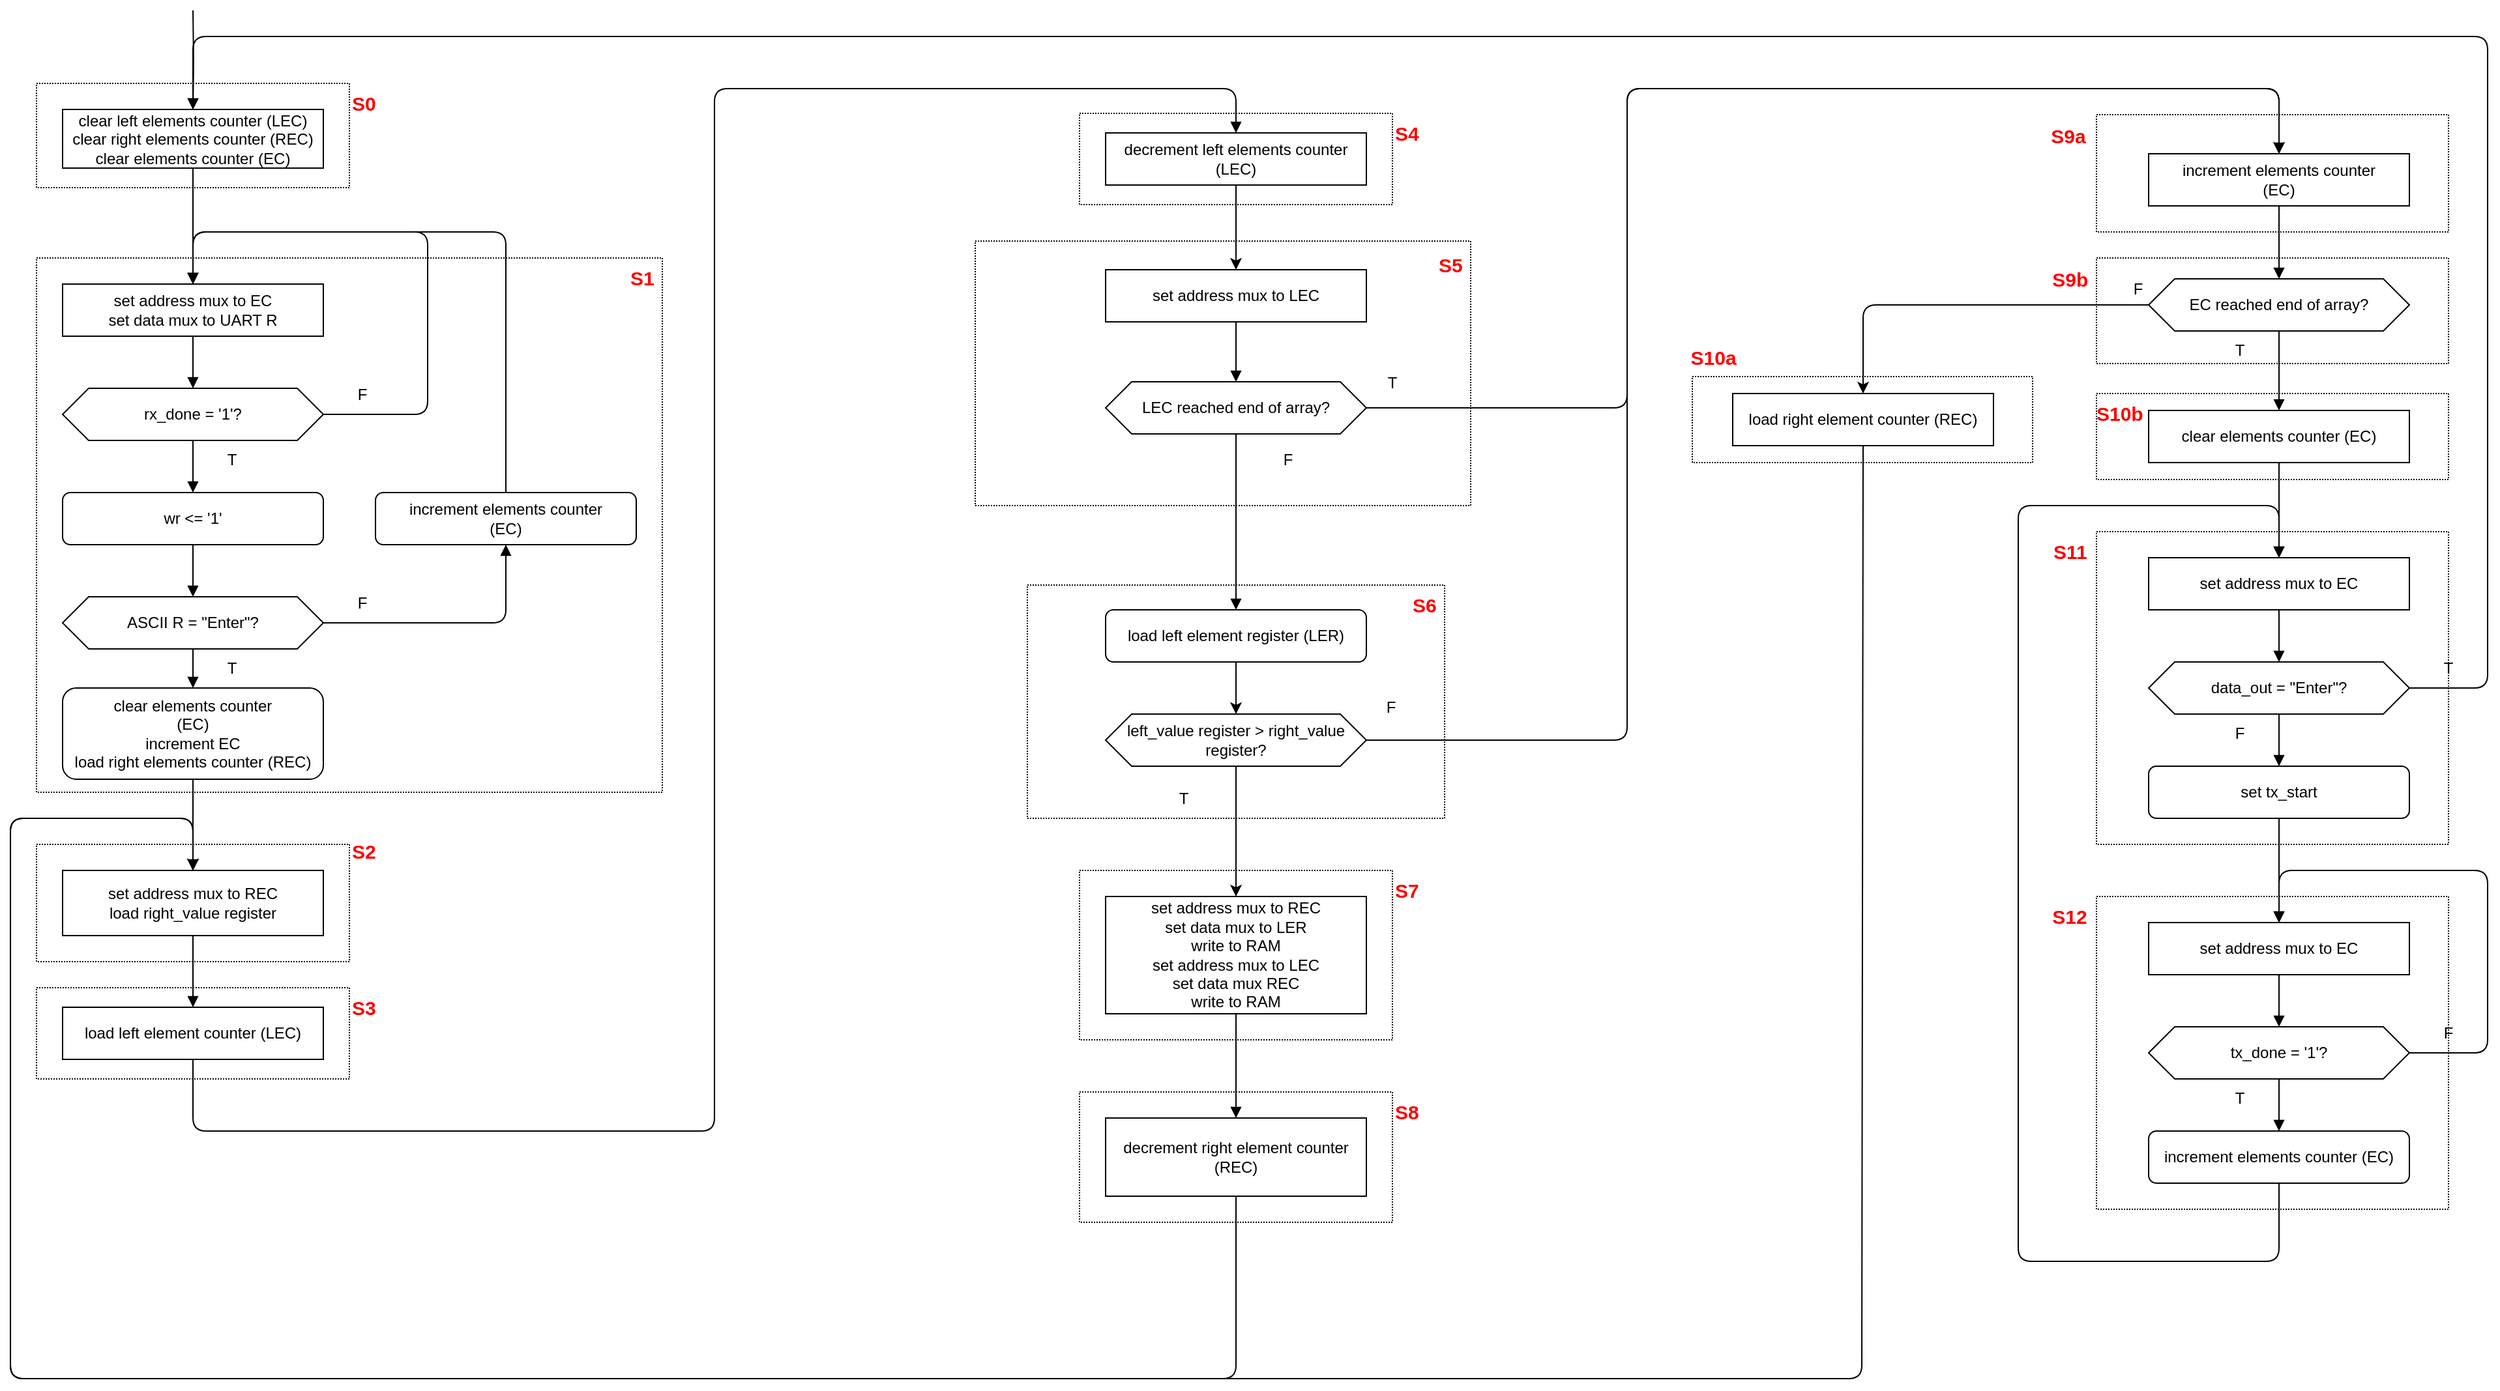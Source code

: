 <mxfile>
    <diagram id="wE0ajQqVN8ZXP2OR7bFC" name="Page-1">
        <mxGraphModel dx="1113" dy="634" grid="1" gridSize="10" guides="1" tooltips="1" connect="1" arrows="1" fold="1" page="1" pageScale="1" pageWidth="1169" pageHeight="827" math="0" shadow="0">
            <root>
                <mxCell id="0"/>
                <mxCell id="1" parent="0"/>
                <mxCell id="L_lt8IWHbVz3kpPMdmdx-8" value="" style="rounded=0;whiteSpace=wrap;html=1;dashed=1;dashPattern=1 1;fillColor=none;" parent="1" vertex="1">
                    <mxGeometry x="1680" y="210" width="270" height="81" as="geometry"/>
                </mxCell>
                <mxCell id="OGDo6H8NNohpMqfSObW9-145" value="F" style="text;html=1;strokeColor=none;fillColor=none;align=center;verticalAlign=middle;whiteSpace=wrap;rounded=0;" parent="1" vertex="1">
                    <mxGeometry x="1682" y="219" width="60" height="30" as="geometry"/>
                </mxCell>
                <mxCell id="L_lt8IWHbVz3kpPMdmdx-9" value="&amp;nbsp;S9b" style="text;html=1;strokeColor=none;fillColor=none;align=left;verticalAlign=middle;whiteSpace=wrap;rounded=0;dashed=1;dashPattern=1 1;fontStyle=1;fontColor=#FF0000;fontSize=15;" parent="1" vertex="1">
                    <mxGeometry x="1640" y="211" width="40" height="30" as="geometry"/>
                </mxCell>
                <mxCell id="OGDo6H8NNohpMqfSObW9-61" value="" style="rounded=0;whiteSpace=wrap;html=1;dashed=1;dashPattern=1 1;fillColor=none;" parent="1" vertex="1">
                    <mxGeometry x="820" y="197" width="380" height="203" as="geometry"/>
                </mxCell>
                <mxCell id="qE4AglkrRlAp2CRrqQMC-1" value="" style="rounded=0;whiteSpace=wrap;html=1;dashed=1;dashPattern=1 1;fillColor=none;" parent="1" vertex="1">
                    <mxGeometry x="1680" y="314" width="270" height="66" as="geometry"/>
                </mxCell>
                <mxCell id="OGDo6H8NNohpMqfSObW9-154" value="" style="rounded=0;whiteSpace=wrap;html=1;dashed=1;dashPattern=1 1;fillColor=none;" parent="1" vertex="1">
                    <mxGeometry x="900" y="850" width="240" height="100" as="geometry"/>
                </mxCell>
                <mxCell id="OGDo6H8NNohpMqfSObW9-135" value="" style="rounded=0;whiteSpace=wrap;html=1;dashed=1;dashPattern=1 1;fillColor=none;" parent="1" vertex="1">
                    <mxGeometry x="900" y="99" width="240" height="70" as="geometry"/>
                </mxCell>
                <mxCell id="OGDo6H8NNohpMqfSObW9-129" value="" style="rounded=0;whiteSpace=wrap;html=1;dashed=1;dashPattern=1 1;fillColor=none;" parent="1" vertex="1">
                    <mxGeometry x="1680" y="700" width="270" height="240" as="geometry"/>
                </mxCell>
                <mxCell id="OGDo6H8NNohpMqfSObW9-128" value="" style="rounded=0;whiteSpace=wrap;html=1;dashed=1;dashPattern=1 1;fillColor=none;" parent="1" vertex="1">
                    <mxGeometry x="1680" y="420" width="270" height="240" as="geometry"/>
                </mxCell>
                <mxCell id="OGDo6H8NNohpMqfSObW9-127" value="" style="rounded=0;whiteSpace=wrap;html=1;dashed=1;dashPattern=1 1;fillColor=none;" parent="1" vertex="1">
                    <mxGeometry x="1680" y="100" width="270" height="90" as="geometry"/>
                </mxCell>
                <mxCell id="OGDo6H8NNohpMqfSObW9-70" value="" style="rounded=0;whiteSpace=wrap;html=1;dashed=1;dashPattern=1 1;fillColor=none;" parent="1" vertex="1">
                    <mxGeometry x="900" y="680" width="240" height="130" as="geometry"/>
                </mxCell>
                <mxCell id="OGDo6H8NNohpMqfSObW9-63" value="" style="rounded=0;whiteSpace=wrap;html=1;dashed=1;dashPattern=1 1;fillColor=none;" parent="1" vertex="1">
                    <mxGeometry x="860" y="461" width="320" height="179" as="geometry"/>
                </mxCell>
                <mxCell id="OGDo6H8NNohpMqfSObW9-36" value="" style="rounded=0;whiteSpace=wrap;html=1;dashed=1;dashPattern=1 1;fillColor=none;" parent="1" vertex="1">
                    <mxGeometry x="100" y="770" width="240" height="70" as="geometry"/>
                </mxCell>
                <mxCell id="OGDo6H8NNohpMqfSObW9-35" value="" style="rounded=0;whiteSpace=wrap;html=1;dashed=1;dashPattern=1 1;fillColor=none;" parent="1" vertex="1">
                    <mxGeometry x="100" y="660" width="240" height="90" as="geometry"/>
                </mxCell>
                <mxCell id="OGDo6H8NNohpMqfSObW9-30" value="" style="rounded=0;whiteSpace=wrap;html=1;dashed=1;dashPattern=1 1;fillColor=none;" parent="1" vertex="1">
                    <mxGeometry x="100" y="76" width="240" height="80" as="geometry"/>
                </mxCell>
                <mxCell id="OGDo6H8NNohpMqfSObW9-27" value="" style="rounded=0;whiteSpace=wrap;html=1;dashed=1;dashPattern=1 1;fillColor=none;" parent="1" vertex="1">
                    <mxGeometry x="100" y="210" width="480" height="410" as="geometry"/>
                </mxCell>
                <mxCell id="OGDo6H8NNohpMqfSObW9-5" style="edgeStyle=orthogonalEdgeStyle;rounded=1;orthogonalLoop=1;jettySize=auto;html=1;exitX=0.5;exitY=1;exitDx=0;exitDy=0;entryX=0.5;entryY=0;entryDx=0;entryDy=0;endArrow=block;endFill=1;" parent="1" source="OGDo6H8NNohpMqfSObW9-1" target="OGDo6H8NNohpMqfSObW9-2" edge="1">
                    <mxGeometry relative="1" as="geometry"/>
                </mxCell>
                <mxCell id="OGDo6H8NNohpMqfSObW9-29" style="edgeStyle=orthogonalEdgeStyle;rounded=1;orthogonalLoop=1;jettySize=auto;html=1;endArrow=block;endFill=1;entryX=0.5;entryY=0;entryDx=0;entryDy=0;" parent="1" target="OGDo6H8NNohpMqfSObW9-1" edge="1">
                    <mxGeometry relative="1" as="geometry">
                        <mxPoint x="220" y="20" as="sourcePoint"/>
                    </mxGeometry>
                </mxCell>
                <mxCell id="OGDo6H8NNohpMqfSObW9-1" value="clear left elements counter (LEC)&lt;br&gt;clear right elements counter (REC)&lt;br&gt;clear elements counter (EC)" style="rounded=0;whiteSpace=wrap;html=1;" parent="1" vertex="1">
                    <mxGeometry x="120" y="96" width="200" height="45" as="geometry"/>
                </mxCell>
                <mxCell id="OGDo6H8NNohpMqfSObW9-6" style="edgeStyle=orthogonalEdgeStyle;rounded=1;orthogonalLoop=1;jettySize=auto;html=1;exitX=0.5;exitY=1;exitDx=0;exitDy=0;entryX=0.5;entryY=0;entryDx=0;entryDy=0;endArrow=block;endFill=1;" parent="1" source="OGDo6H8NNohpMqfSObW9-2" target="OGDo6H8NNohpMqfSObW9-3" edge="1">
                    <mxGeometry relative="1" as="geometry"/>
                </mxCell>
                <mxCell id="OGDo6H8NNohpMqfSObW9-2" value="set address mux to EC&lt;br&gt;set data mux to UART R" style="rounded=0;whiteSpace=wrap;html=1;" parent="1" vertex="1">
                    <mxGeometry x="120" y="230" width="200" height="40" as="geometry"/>
                </mxCell>
                <mxCell id="OGDo6H8NNohpMqfSObW9-4" style="edgeStyle=orthogonalEdgeStyle;rounded=1;orthogonalLoop=1;jettySize=auto;html=1;exitX=1;exitY=0.5;exitDx=0;exitDy=0;entryX=0.5;entryY=0;entryDx=0;entryDy=0;endArrow=block;endFill=1;" parent="1" source="OGDo6H8NNohpMqfSObW9-3" target="OGDo6H8NNohpMqfSObW9-2" edge="1">
                    <mxGeometry relative="1" as="geometry">
                        <Array as="points">
                            <mxPoint x="400" y="330"/>
                            <mxPoint x="400" y="190"/>
                            <mxPoint x="220" y="190"/>
                        </Array>
                    </mxGeometry>
                </mxCell>
                <mxCell id="OGDo6H8NNohpMqfSObW9-9" style="edgeStyle=orthogonalEdgeStyle;rounded=1;orthogonalLoop=1;jettySize=auto;html=1;exitX=0.5;exitY=1;exitDx=0;exitDy=0;entryX=0.5;entryY=0;entryDx=0;entryDy=0;endArrow=block;endFill=1;" parent="1" source="OGDo6H8NNohpMqfSObW9-3" target="OGDo6H8NNohpMqfSObW9-8" edge="1">
                    <mxGeometry relative="1" as="geometry"/>
                </mxCell>
                <mxCell id="OGDo6H8NNohpMqfSObW9-3" value="rx_done = '1'?" style="shape=hexagon;perimeter=hexagonPerimeter2;whiteSpace=wrap;html=1;fixedSize=1;" parent="1" vertex="1">
                    <mxGeometry x="120" y="310" width="200" height="40" as="geometry"/>
                </mxCell>
                <mxCell id="OGDo6H8NNohpMqfSObW9-7" value="F" style="text;html=1;strokeColor=none;fillColor=none;align=center;verticalAlign=middle;whiteSpace=wrap;rounded=0;" parent="1" vertex="1">
                    <mxGeometry x="320" y="300" width="60" height="30" as="geometry"/>
                </mxCell>
                <mxCell id="OGDo6H8NNohpMqfSObW9-11" style="edgeStyle=orthogonalEdgeStyle;rounded=1;orthogonalLoop=1;jettySize=auto;html=1;exitX=0.5;exitY=1;exitDx=0;exitDy=0;entryX=0.5;entryY=0;entryDx=0;entryDy=0;endArrow=block;endFill=1;" parent="1" source="OGDo6H8NNohpMqfSObW9-8" target="OGDo6H8NNohpMqfSObW9-10" edge="1">
                    <mxGeometry relative="1" as="geometry"/>
                </mxCell>
                <mxCell id="OGDo6H8NNohpMqfSObW9-8" value="wr &amp;lt;= '1'" style="rounded=1;whiteSpace=wrap;html=1;" parent="1" vertex="1">
                    <mxGeometry x="120" y="390" width="200" height="40" as="geometry"/>
                </mxCell>
                <mxCell id="OGDo6H8NNohpMqfSObW9-17" style="edgeStyle=orthogonalEdgeStyle;rounded=1;orthogonalLoop=1;jettySize=auto;html=1;exitX=1;exitY=0.5;exitDx=0;exitDy=0;entryX=0.5;entryY=1;entryDx=0;entryDy=0;endArrow=block;endFill=1;" parent="1" source="OGDo6H8NNohpMqfSObW9-10" target="OGDo6H8NNohpMqfSObW9-15" edge="1">
                    <mxGeometry relative="1" as="geometry"/>
                </mxCell>
                <mxCell id="OGDo6H8NNohpMqfSObW9-23" style="edgeStyle=orthogonalEdgeStyle;rounded=1;orthogonalLoop=1;jettySize=auto;html=1;exitX=0.5;exitY=1;exitDx=0;exitDy=0;endArrow=block;endFill=1;" parent="1" source="OGDo6H8NNohpMqfSObW9-10" target="OGDo6H8NNohpMqfSObW9-21" edge="1">
                    <mxGeometry relative="1" as="geometry"/>
                </mxCell>
                <mxCell id="OGDo6H8NNohpMqfSObW9-10" value="ASCII R = &quot;Enter&quot;?" style="shape=hexagon;perimeter=hexagonPerimeter2;whiteSpace=wrap;html=1;fixedSize=1;" parent="1" vertex="1">
                    <mxGeometry x="120" y="470" width="200" height="40" as="geometry"/>
                </mxCell>
                <mxCell id="OGDo6H8NNohpMqfSObW9-31" style="edgeStyle=orthogonalEdgeStyle;rounded=1;orthogonalLoop=1;jettySize=auto;html=1;exitX=0.5;exitY=0;exitDx=0;exitDy=0;entryX=0.5;entryY=0;entryDx=0;entryDy=0;endArrow=block;endFill=1;" parent="1" source="OGDo6H8NNohpMqfSObW9-15" target="OGDo6H8NNohpMqfSObW9-2" edge="1">
                    <mxGeometry relative="1" as="geometry">
                        <Array as="points">
                            <mxPoint x="460" y="190"/>
                            <mxPoint x="220" y="190"/>
                        </Array>
                    </mxGeometry>
                </mxCell>
                <mxCell id="OGDo6H8NNohpMqfSObW9-15" value="increment elements counter&lt;br&gt;(EC)" style="rounded=1;whiteSpace=wrap;html=1;" parent="1" vertex="1">
                    <mxGeometry x="360" y="390" width="200" height="40" as="geometry"/>
                </mxCell>
                <mxCell id="OGDo6H8NNohpMqfSObW9-18" value="F" style="text;html=1;strokeColor=none;fillColor=none;align=center;verticalAlign=middle;whiteSpace=wrap;rounded=0;" parent="1" vertex="1">
                    <mxGeometry x="320" y="460" width="60" height="30" as="geometry"/>
                </mxCell>
                <mxCell id="OGDo6H8NNohpMqfSObW9-19" value="T" style="text;html=1;strokeColor=none;fillColor=none;align=center;verticalAlign=middle;whiteSpace=wrap;rounded=0;" parent="1" vertex="1">
                    <mxGeometry x="220" y="350" width="60" height="30" as="geometry"/>
                </mxCell>
                <mxCell id="OGDo6H8NNohpMqfSObW9-37" style="edgeStyle=orthogonalEdgeStyle;rounded=1;orthogonalLoop=1;jettySize=auto;html=1;exitX=0.5;exitY=1;exitDx=0;exitDy=0;entryX=0.5;entryY=0;entryDx=0;entryDy=0;endArrow=block;endFill=1;" parent="1" source="OGDo6H8NNohpMqfSObW9-21" target="OGDo6H8NNohpMqfSObW9-34" edge="1">
                    <mxGeometry relative="1" as="geometry"/>
                </mxCell>
                <mxCell id="OGDo6H8NNohpMqfSObW9-21" value="clear elements counter&lt;br&gt;(EC)&lt;br&gt;increment EC&lt;br&gt;load right elements counter (REC)" style="rounded=1;whiteSpace=wrap;html=1;" parent="1" vertex="1">
                    <mxGeometry x="120" y="540" width="200" height="70" as="geometry"/>
                </mxCell>
                <mxCell id="OGDo6H8NNohpMqfSObW9-24" value="T" style="text;html=1;strokeColor=none;fillColor=none;align=center;verticalAlign=middle;whiteSpace=wrap;rounded=0;" parent="1" vertex="1">
                    <mxGeometry x="220" y="510" width="60" height="30" as="geometry"/>
                </mxCell>
                <mxCell id="OGDo6H8NNohpMqfSObW9-123" style="edgeStyle=orthogonalEdgeStyle;rounded=1;orthogonalLoop=1;jettySize=auto;html=1;exitX=0.5;exitY=1;exitDx=0;exitDy=0;entryX=0.5;entryY=0;entryDx=0;entryDy=0;endArrow=block;endFill=1;" parent="1" source="OGDo6H8NNohpMqfSObW9-33" target="OGDo6H8NNohpMqfSObW9-39" edge="1">
                    <mxGeometry relative="1" as="geometry">
                        <Array as="points">
                            <mxPoint x="220" y="880"/>
                            <mxPoint x="620" y="880"/>
                            <mxPoint x="620" y="80"/>
                            <mxPoint x="1020" y="80"/>
                        </Array>
                    </mxGeometry>
                </mxCell>
                <mxCell id="OGDo6H8NNohpMqfSObW9-33" value="load left element counter (LEC)" style="rounded=0;whiteSpace=wrap;html=1;" parent="1" vertex="1">
                    <mxGeometry x="120" y="785" width="200" height="40" as="geometry"/>
                </mxCell>
                <mxCell id="OGDo6H8NNohpMqfSObW9-122" style="edgeStyle=orthogonalEdgeStyle;rounded=1;orthogonalLoop=1;jettySize=auto;html=1;exitX=0.5;exitY=1;exitDx=0;exitDy=0;entryX=0.5;entryY=0;entryDx=0;entryDy=0;endArrow=block;endFill=1;" parent="1" source="OGDo6H8NNohpMqfSObW9-34" target="OGDo6H8NNohpMqfSObW9-33" edge="1">
                    <mxGeometry relative="1" as="geometry"/>
                </mxCell>
                <mxCell id="OGDo6H8NNohpMqfSObW9-34" value="set address mux to REC&lt;br&gt;load right_value register" style="rounded=0;whiteSpace=wrap;html=1;" parent="1" vertex="1">
                    <mxGeometry x="120" y="680" width="200" height="50" as="geometry"/>
                </mxCell>
                <mxCell id="7" style="edgeStyle=none;html=1;exitX=0.5;exitY=1;exitDx=0;exitDy=0;" edge="1" parent="1" source="OGDo6H8NNohpMqfSObW9-39" target="OGDo6H8NNohpMqfSObW9-41">
                    <mxGeometry relative="1" as="geometry"/>
                </mxCell>
                <mxCell id="OGDo6H8NNohpMqfSObW9-39" value="decrement left elements counter&lt;br&gt;(LEC)" style="rounded=0;whiteSpace=wrap;html=1;" parent="1" vertex="1">
                    <mxGeometry x="920" y="114" width="200" height="40" as="geometry"/>
                </mxCell>
                <mxCell id="OGDo6H8NNohpMqfSObW9-45" style="edgeStyle=orthogonalEdgeStyle;rounded=1;orthogonalLoop=1;jettySize=auto;html=1;exitX=0.5;exitY=1;exitDx=0;exitDy=0;entryX=0.5;entryY=0;entryDx=0;entryDy=0;endArrow=block;endFill=1;" parent="1" source="OGDo6H8NNohpMqfSObW9-41" target="L_lt8IWHbVz3kpPMdmdx-1" edge="1">
                    <mxGeometry relative="1" as="geometry"/>
                </mxCell>
                <mxCell id="OGDo6H8NNohpMqfSObW9-41" value="set address mux to LEC" style="rounded=0;whiteSpace=wrap;html=1;" parent="1" vertex="1">
                    <mxGeometry x="920" y="219" width="200" height="40" as="geometry"/>
                </mxCell>
                <mxCell id="OGDo6H8NNohpMqfSObW9-53" value="F" style="text;html=1;strokeColor=none;fillColor=none;align=center;verticalAlign=middle;whiteSpace=wrap;rounded=0;" parent="1" vertex="1">
                    <mxGeometry x="1030" y="350" width="60" height="30" as="geometry"/>
                </mxCell>
                <mxCell id="OGDo6H8NNohpMqfSObW9-156" style="edgeStyle=orthogonalEdgeStyle;rounded=1;orthogonalLoop=1;jettySize=auto;html=1;exitX=0.5;exitY=1;exitDx=0;exitDy=0;entryX=0.5;entryY=0;entryDx=0;entryDy=0;endArrow=block;endFill=1;" parent="1" source="OGDo6H8NNohpMqfSObW9-68" target="OGDo6H8NNohpMqfSObW9-155" edge="1">
                    <mxGeometry relative="1" as="geometry"/>
                </mxCell>
                <mxCell id="OGDo6H8NNohpMqfSObW9-68" value="set address mux to REC&lt;br&gt;set data mux to LER&lt;br&gt;write to RAM&lt;br&gt;set address mux to LEC&lt;br&gt;set data mux REC&lt;br&gt;write to RAM" style="rounded=0;whiteSpace=wrap;html=1;" parent="1" vertex="1">
                    <mxGeometry x="920" y="700" width="200" height="90" as="geometry"/>
                </mxCell>
                <mxCell id="OGDo6H8NNohpMqfSObW9-72" value="T" style="text;html=1;strokeColor=none;fillColor=none;align=center;verticalAlign=middle;whiteSpace=wrap;rounded=0;" parent="1" vertex="1">
                    <mxGeometry x="1110" y="291" width="60" height="30" as="geometry"/>
                </mxCell>
                <mxCell id="OGDo6H8NNohpMqfSObW9-91" style="edgeStyle=orthogonalEdgeStyle;rounded=1;orthogonalLoop=1;jettySize=auto;html=1;exitX=0.5;exitY=1;exitDx=0;exitDy=0;entryX=0.5;entryY=0;entryDx=0;entryDy=0;endArrow=block;endFill=1;" parent="1" source="OGDo6H8NNohpMqfSObW9-81" target="OGDo6H8NNohpMqfSObW9-82" edge="1">
                    <mxGeometry relative="1" as="geometry"/>
                </mxCell>
                <mxCell id="OGDo6H8NNohpMqfSObW9-81" value="increment elements counter&lt;br&gt;(EC)" style="rounded=0;whiteSpace=wrap;html=1;" parent="1" vertex="1">
                    <mxGeometry x="1720" y="130" width="200" height="40" as="geometry"/>
                </mxCell>
                <mxCell id="OGDo6H8NNohpMqfSObW9-142" style="edgeStyle=orthogonalEdgeStyle;rounded=1;orthogonalLoop=1;jettySize=auto;html=1;exitX=0.5;exitY=1;exitDx=0;exitDy=0;entryX=0.5;entryY=0;entryDx=0;entryDy=0;endArrow=block;endFill=1;" parent="1" source="OGDo6H8NNohpMqfSObW9-82" target="OGDo6H8NNohpMqfSObW9-159" edge="1">
                    <mxGeometry relative="1" as="geometry"/>
                </mxCell>
                <mxCell id="18" style="edgeStyle=none;html=1;exitX=0;exitY=0.5;exitDx=0;exitDy=0;entryX=0.5;entryY=0;entryDx=0;entryDy=0;" edge="1" parent="1" source="OGDo6H8NNohpMqfSObW9-82" target="16">
                    <mxGeometry relative="1" as="geometry">
                        <Array as="points">
                            <mxPoint x="1501" y="246"/>
                        </Array>
                    </mxGeometry>
                </mxCell>
                <mxCell id="OGDo6H8NNohpMqfSObW9-82" value="EC reached end of array?" style="shape=hexagon;perimeter=hexagonPerimeter2;whiteSpace=wrap;html=1;fixedSize=1;" parent="1" vertex="1">
                    <mxGeometry x="1720" y="226" width="200" height="40" as="geometry"/>
                </mxCell>
                <mxCell id="OGDo6H8NNohpMqfSObW9-158" style="edgeStyle=orthogonalEdgeStyle;rounded=1;orthogonalLoop=1;jettySize=auto;html=1;exitX=1;exitY=0.5;exitDx=0;exitDy=0;endArrow=block;endFill=1;entryX=0.5;entryY=0;entryDx=0;entryDy=0;startArrow=none;" parent="1" source="OGDo6H8NNohpMqfSObW9-66" target="OGDo6H8NNohpMqfSObW9-81" edge="1">
                    <mxGeometry relative="1" as="geometry">
                        <mxPoint x="1400" y="670" as="targetPoint"/>
                        <Array as="points">
                            <mxPoint x="1320" y="580"/>
                            <mxPoint x="1320" y="80"/>
                            <mxPoint x="1820" y="80"/>
                        </Array>
                    </mxGeometry>
                </mxCell>
                <mxCell id="OGDo6H8NNohpMqfSObW9-107" style="edgeStyle=orthogonalEdgeStyle;rounded=1;orthogonalLoop=1;jettySize=auto;html=1;exitX=0.5;exitY=1;exitDx=0;exitDy=0;entryX=0.5;entryY=0;entryDx=0;entryDy=0;endArrow=block;endFill=1;" parent="1" source="OGDo6H8NNohpMqfSObW9-99" target="OGDo6H8NNohpMqfSObW9-100" edge="1">
                    <mxGeometry relative="1" as="geometry"/>
                </mxCell>
                <mxCell id="OGDo6H8NNohpMqfSObW9-99" value="set address mux to EC" style="rounded=0;whiteSpace=wrap;html=1;" parent="1" vertex="1">
                    <mxGeometry x="1720" y="440" width="200" height="40" as="geometry"/>
                </mxCell>
                <mxCell id="OGDo6H8NNohpMqfSObW9-108" style="edgeStyle=orthogonalEdgeStyle;rounded=1;orthogonalLoop=1;jettySize=auto;html=1;exitX=0.5;exitY=1;exitDx=0;exitDy=0;endArrow=block;endFill=1;" parent="1" source="OGDo6H8NNohpMqfSObW9-100" target="OGDo6H8NNohpMqfSObW9-101" edge="1">
                    <mxGeometry relative="1" as="geometry"/>
                </mxCell>
                <mxCell id="OGDo6H8NNohpMqfSObW9-148" style="edgeStyle=orthogonalEdgeStyle;rounded=1;orthogonalLoop=1;jettySize=auto;html=1;exitX=1;exitY=0.5;exitDx=0;exitDy=0;endArrow=block;endFill=1;entryX=0.5;entryY=0;entryDx=0;entryDy=0;" parent="1" source="OGDo6H8NNohpMqfSObW9-100" target="OGDo6H8NNohpMqfSObW9-1" edge="1">
                    <mxGeometry relative="1" as="geometry">
                        <mxPoint x="220" y="110" as="targetPoint"/>
                        <Array as="points">
                            <mxPoint x="1980" y="540"/>
                            <mxPoint x="1980" y="40"/>
                            <mxPoint x="220" y="40"/>
                        </Array>
                    </mxGeometry>
                </mxCell>
                <mxCell id="OGDo6H8NNohpMqfSObW9-100" value="data_out = &quot;Enter&quot;?" style="shape=hexagon;perimeter=hexagonPerimeter2;whiteSpace=wrap;html=1;fixedSize=1;" parent="1" vertex="1">
                    <mxGeometry x="1720" y="520" width="200" height="40" as="geometry"/>
                </mxCell>
                <mxCell id="OGDo6H8NNohpMqfSObW9-109" style="edgeStyle=orthogonalEdgeStyle;rounded=1;orthogonalLoop=1;jettySize=auto;html=1;exitX=0.5;exitY=1;exitDx=0;exitDy=0;endArrow=block;endFill=1;" parent="1" source="OGDo6H8NNohpMqfSObW9-101" edge="1">
                    <mxGeometry relative="1" as="geometry">
                        <mxPoint x="1820" y="720" as="targetPoint"/>
                    </mxGeometry>
                </mxCell>
                <mxCell id="OGDo6H8NNohpMqfSObW9-101" value="set tx_start" style="rounded=1;whiteSpace=wrap;html=1;" parent="1" vertex="1">
                    <mxGeometry x="1720" y="600" width="200" height="40" as="geometry"/>
                </mxCell>
                <mxCell id="OGDo6H8NNohpMqfSObW9-111" style="edgeStyle=orthogonalEdgeStyle;rounded=1;orthogonalLoop=1;jettySize=auto;html=1;exitX=0.5;exitY=1;exitDx=0;exitDy=0;entryX=0.5;entryY=0;entryDx=0;entryDy=0;endArrow=block;endFill=1;" parent="1" source="OGDo6H8NNohpMqfSObW9-103" target="OGDo6H8NNohpMqfSObW9-104" edge="1">
                    <mxGeometry relative="1" as="geometry"/>
                </mxCell>
                <mxCell id="OGDo6H8NNohpMqfSObW9-103" value="set address mux to EC" style="rounded=0;whiteSpace=wrap;html=1;" parent="1" vertex="1">
                    <mxGeometry x="1720" y="720" width="200" height="40" as="geometry"/>
                </mxCell>
                <mxCell id="OGDo6H8NNohpMqfSObW9-106" style="edgeStyle=orthogonalEdgeStyle;rounded=1;orthogonalLoop=1;jettySize=auto;html=1;exitX=1;exitY=0.5;exitDx=0;exitDy=0;entryX=0.5;entryY=0;entryDx=0;entryDy=0;endArrow=block;endFill=1;" parent="1" source="OGDo6H8NNohpMqfSObW9-104" target="OGDo6H8NNohpMqfSObW9-103" edge="1">
                    <mxGeometry relative="1" as="geometry">
                        <Array as="points">
                            <mxPoint x="1980" y="820"/>
                            <mxPoint x="1980" y="680"/>
                            <mxPoint x="1820" y="680"/>
                        </Array>
                    </mxGeometry>
                </mxCell>
                <mxCell id="OGDo6H8NNohpMqfSObW9-110" style="edgeStyle=orthogonalEdgeStyle;rounded=1;orthogonalLoop=1;jettySize=auto;html=1;exitX=0.5;exitY=1;exitDx=0;exitDy=0;entryX=0.5;entryY=0;entryDx=0;entryDy=0;endArrow=block;endFill=1;" parent="1" source="OGDo6H8NNohpMqfSObW9-104" target="OGDo6H8NNohpMqfSObW9-105" edge="1">
                    <mxGeometry relative="1" as="geometry"/>
                </mxCell>
                <mxCell id="OGDo6H8NNohpMqfSObW9-104" value="tx_done = '1'?" style="shape=hexagon;perimeter=hexagonPerimeter2;whiteSpace=wrap;html=1;fixedSize=1;" parent="1" vertex="1">
                    <mxGeometry x="1720" y="800" width="200" height="40" as="geometry"/>
                </mxCell>
                <mxCell id="OGDo6H8NNohpMqfSObW9-150" style="edgeStyle=orthogonalEdgeStyle;rounded=1;orthogonalLoop=1;jettySize=auto;html=1;exitX=0.5;exitY=1;exitDx=0;exitDy=0;entryX=0.5;entryY=0;entryDx=0;entryDy=0;endArrow=block;endFill=1;" parent="1" source="OGDo6H8NNohpMqfSObW9-105" target="OGDo6H8NNohpMqfSObW9-99" edge="1">
                    <mxGeometry relative="1" as="geometry">
                        <Array as="points">
                            <mxPoint x="1820" y="980"/>
                            <mxPoint x="1620" y="980"/>
                            <mxPoint x="1620" y="400"/>
                            <mxPoint x="1820" y="400"/>
                        </Array>
                    </mxGeometry>
                </mxCell>
                <mxCell id="OGDo6H8NNohpMqfSObW9-105" value="increment elements counter (EC)" style="rounded=1;whiteSpace=wrap;html=1;" parent="1" vertex="1">
                    <mxGeometry x="1720" y="880" width="200" height="40" as="geometry"/>
                </mxCell>
                <mxCell id="OGDo6H8NNohpMqfSObW9-146" value="T" style="text;html=1;strokeColor=none;fillColor=none;align=center;verticalAlign=middle;whiteSpace=wrap;rounded=0;" parent="1" vertex="1">
                    <mxGeometry x="1760" y="266" width="60" height="30" as="geometry"/>
                </mxCell>
                <mxCell id="OGDo6H8NNohpMqfSObW9-147" value="F" style="text;html=1;strokeColor=none;fillColor=none;align=center;verticalAlign=middle;whiteSpace=wrap;rounded=0;" parent="1" vertex="1">
                    <mxGeometry x="1760" y="560" width="60" height="30" as="geometry"/>
                </mxCell>
                <mxCell id="OGDo6H8NNohpMqfSObW9-149" value="T" style="text;html=1;strokeColor=none;fillColor=none;align=center;verticalAlign=middle;whiteSpace=wrap;rounded=0;" parent="1" vertex="1">
                    <mxGeometry x="1920" y="510" width="60" height="30" as="geometry"/>
                </mxCell>
                <mxCell id="OGDo6H8NNohpMqfSObW9-151" value="F" style="text;html=1;strokeColor=none;fillColor=none;align=center;verticalAlign=middle;whiteSpace=wrap;rounded=0;" parent="1" vertex="1">
                    <mxGeometry x="1920" y="790" width="60" height="30" as="geometry"/>
                </mxCell>
                <mxCell id="OGDo6H8NNohpMqfSObW9-152" value="T" style="text;html=1;strokeColor=none;fillColor=none;align=center;verticalAlign=middle;whiteSpace=wrap;rounded=0;" parent="1" vertex="1">
                    <mxGeometry x="1760" y="840" width="60" height="30" as="geometry"/>
                </mxCell>
                <mxCell id="14" style="edgeStyle=none;html=1;exitX=0.5;exitY=1;exitDx=0;exitDy=0;entryX=0.5;entryY=0;entryDx=0;entryDy=0;" edge="1" parent="1" source="OGDo6H8NNohpMqfSObW9-155" target="OGDo6H8NNohpMqfSObW9-34">
                    <mxGeometry relative="1" as="geometry">
                        <Array as="points">
                            <mxPoint x="1020" y="1070"/>
                            <mxPoint x="80" y="1070"/>
                            <mxPoint x="80" y="640"/>
                            <mxPoint x="220" y="640"/>
                        </Array>
                    </mxGeometry>
                </mxCell>
                <mxCell id="OGDo6H8NNohpMqfSObW9-155" value="decrement right element counter (REC)" style="rounded=0;whiteSpace=wrap;html=1;" parent="1" vertex="1">
                    <mxGeometry x="920" y="870" width="200" height="60" as="geometry"/>
                </mxCell>
                <mxCell id="OGDo6H8NNohpMqfSObW9-161" style="edgeStyle=orthogonalEdgeStyle;rounded=1;orthogonalLoop=1;jettySize=auto;html=1;exitX=0.5;exitY=1;exitDx=0;exitDy=0;entryX=0.5;entryY=0;entryDx=0;entryDy=0;endArrow=block;endFill=1;" parent="1" source="OGDo6H8NNohpMqfSObW9-159" target="OGDo6H8NNohpMqfSObW9-99" edge="1">
                    <mxGeometry relative="1" as="geometry"/>
                </mxCell>
                <mxCell id="OGDo6H8NNohpMqfSObW9-159" value="clear elements counter (EC)" style="rounded=0;whiteSpace=wrap;html=1;" parent="1" vertex="1">
                    <mxGeometry x="1720" y="327" width="200" height="40" as="geometry"/>
                </mxCell>
                <mxCell id="OGDo6H8NNohpMqfSObW9-162" value="S0" style="text;html=1;strokeColor=none;fillColor=none;align=left;verticalAlign=middle;whiteSpace=wrap;rounded=0;dashed=1;dashPattern=1 1;fontStyle=1;fontColor=#FF0000;fontSize=15;" parent="1" vertex="1">
                    <mxGeometry x="340" y="76" width="40" height="30" as="geometry"/>
                </mxCell>
                <mxCell id="OGDo6H8NNohpMqfSObW9-163" value="S1&amp;nbsp;" style="text;html=1;strokeColor=none;fillColor=none;align=right;verticalAlign=middle;whiteSpace=wrap;rounded=0;dashed=1;dashPattern=1 1;fontStyle=1;fontColor=#FF0000;fontSize=15;" parent="1" vertex="1">
                    <mxGeometry x="540" y="210" width="40" height="30" as="geometry"/>
                </mxCell>
                <mxCell id="OGDo6H8NNohpMqfSObW9-164" value="S2" style="text;html=1;strokeColor=none;fillColor=none;align=left;verticalAlign=middle;whiteSpace=wrap;rounded=0;dashed=1;dashPattern=1 1;fontStyle=1;fontColor=#FF0000;fontSize=15;" parent="1" vertex="1">
                    <mxGeometry x="340" y="650" width="40" height="30" as="geometry"/>
                </mxCell>
                <mxCell id="OGDo6H8NNohpMqfSObW9-165" value="S3" style="text;html=1;strokeColor=none;fillColor=none;align=left;verticalAlign=middle;whiteSpace=wrap;rounded=0;dashed=1;dashPattern=1 1;fontStyle=1;fontColor=#FF0000;fontSize=15;" parent="1" vertex="1">
                    <mxGeometry x="340" y="770" width="40" height="30" as="geometry"/>
                </mxCell>
                <mxCell id="OGDo6H8NNohpMqfSObW9-167" value="S6&amp;nbsp;" style="text;html=1;strokeColor=none;fillColor=none;align=right;verticalAlign=middle;whiteSpace=wrap;rounded=0;dashed=1;dashPattern=1 1;fontStyle=1;fontColor=#FF0000;fontSize=15;" parent="1" vertex="1">
                    <mxGeometry x="1140" y="461" width="40" height="30" as="geometry"/>
                </mxCell>
                <mxCell id="OGDo6H8NNohpMqfSObW9-168" value="S7" style="text;html=1;strokeColor=none;fillColor=none;align=left;verticalAlign=middle;whiteSpace=wrap;rounded=0;dashed=1;dashPattern=1 1;fontStyle=1;fontColor=#FF0000;fontSize=15;" parent="1" vertex="1">
                    <mxGeometry x="1140" y="680" width="40" height="30" as="geometry"/>
                </mxCell>
                <mxCell id="OGDo6H8NNohpMqfSObW9-169" value="S8" style="text;html=1;strokeColor=none;fillColor=none;align=left;verticalAlign=middle;whiteSpace=wrap;rounded=0;dashed=1;dashPattern=1 1;fontStyle=1;fontColor=#FF0000;fontSize=15;" parent="1" vertex="1">
                    <mxGeometry x="1140" y="850" width="40" height="30" as="geometry"/>
                </mxCell>
                <mxCell id="OGDo6H8NNohpMqfSObW9-170" value="&amp;nbsp;S9a" style="text;html=1;strokeColor=none;fillColor=none;align=left;verticalAlign=middle;whiteSpace=wrap;rounded=0;dashed=1;dashPattern=1 1;fontStyle=1;fontColor=#FF0000;fontSize=15;" parent="1" vertex="1">
                    <mxGeometry x="1639" y="101" width="40" height="30" as="geometry"/>
                </mxCell>
                <mxCell id="OGDo6H8NNohpMqfSObW9-171" value="S11&amp;nbsp;" style="text;html=1;strokeColor=none;fillColor=none;align=right;verticalAlign=middle;whiteSpace=wrap;rounded=0;dashed=1;dashPattern=1 1;fontStyle=1;fontColor=#FF0000;fontSize=15;" parent="1" vertex="1">
                    <mxGeometry x="1639" y="420" width="40" height="30" as="geometry"/>
                </mxCell>
                <mxCell id="OGDo6H8NNohpMqfSObW9-172" value="S12&amp;nbsp;" style="text;html=1;strokeColor=none;fillColor=none;align=right;verticalAlign=middle;whiteSpace=wrap;rounded=0;dashed=1;dashPattern=1 1;fontStyle=1;fontColor=#FF0000;fontSize=15;" parent="1" vertex="1">
                    <mxGeometry x="1639" y="700" width="40" height="30" as="geometry"/>
                </mxCell>
                <mxCell id="qE4AglkrRlAp2CRrqQMC-2" value="S10b&amp;nbsp;" style="text;html=1;strokeColor=none;fillColor=none;align=right;verticalAlign=middle;whiteSpace=wrap;rounded=0;dashed=1;dashPattern=1 1;fontStyle=1;fontColor=#FF0000;fontSize=15;" parent="1" vertex="1">
                    <mxGeometry x="1682" y="314" width="40" height="30" as="geometry"/>
                </mxCell>
                <mxCell id="Uw-b2mNJYzt21tlcbAmd-1" value="S4" style="text;html=1;strokeColor=none;fillColor=none;align=left;verticalAlign=middle;whiteSpace=wrap;rounded=0;dashed=1;dashPattern=1 1;fontStyle=1;fontColor=#FF0000;fontSize=15;" parent="1" vertex="1">
                    <mxGeometry x="1140" y="99" width="40" height="30" as="geometry"/>
                </mxCell>
                <mxCell id="5" style="edgeStyle=none;html=1;exitX=0.5;exitY=1;exitDx=0;exitDy=0;" edge="1" parent="1" source="STAqftT4j32brJL8to_A-1" target="OGDo6H8NNohpMqfSObW9-66">
                    <mxGeometry relative="1" as="geometry"/>
                </mxCell>
                <mxCell id="STAqftT4j32brJL8to_A-1" value="load left element register (LER)" style="rounded=1;whiteSpace=wrap;html=1;" parent="1" vertex="1">
                    <mxGeometry x="920" y="480" width="200" height="40" as="geometry"/>
                </mxCell>
                <mxCell id="L_lt8IWHbVz3kpPMdmdx-2" style="edgeStyle=orthogonalEdgeStyle;rounded=1;orthogonalLoop=1;jettySize=auto;html=1;exitX=0.5;exitY=1;exitDx=0;exitDy=0;endArrow=block;endFill=1;" parent="1" source="L_lt8IWHbVz3kpPMdmdx-1" target="STAqftT4j32brJL8to_A-1" edge="1">
                    <mxGeometry relative="1" as="geometry">
                        <mxPoint x="858.5" y="355" as="targetPoint"/>
                        <Array as="points"/>
                    </mxGeometry>
                </mxCell>
                <mxCell id="10" style="edgeStyle=none;html=1;exitX=1;exitY=0.5;exitDx=0;exitDy=0;" edge="1" parent="1" source="L_lt8IWHbVz3kpPMdmdx-1" target="OGDo6H8NNohpMqfSObW9-81">
                    <mxGeometry relative="1" as="geometry">
                        <Array as="points">
                            <mxPoint x="1320" y="325"/>
                            <mxPoint x="1320" y="80"/>
                            <mxPoint x="1820" y="80"/>
                        </Array>
                    </mxGeometry>
                </mxCell>
                <mxCell id="L_lt8IWHbVz3kpPMdmdx-1" value="LEC reached end of array?" style="shape=hexagon;perimeter=hexagonPerimeter2;whiteSpace=wrap;html=1;fixedSize=1;" parent="1" vertex="1">
                    <mxGeometry x="920" y="305" width="200" height="40" as="geometry"/>
                </mxCell>
                <mxCell id="3" value="" style="group" vertex="1" connectable="0" parent="1">
                    <mxGeometry x="920" y="550" width="260" height="80" as="geometry"/>
                </mxCell>
                <mxCell id="OGDo6H8NNohpMqfSObW9-66" value="left_value register &amp;gt; right_value register?" style="shape=hexagon;perimeter=hexagonPerimeter2;whiteSpace=wrap;html=1;fixedSize=1;" parent="3" vertex="1">
                    <mxGeometry y="10" width="200" height="40" as="geometry"/>
                </mxCell>
                <mxCell id="OGDo6H8NNohpMqfSObW9-98" value="F" style="text;html=1;strokeColor=none;fillColor=none;align=center;verticalAlign=middle;whiteSpace=wrap;rounded=0;" parent="3" vertex="1">
                    <mxGeometry x="189" y="-10" width="60" height="30" as="geometry"/>
                </mxCell>
                <mxCell id="OGDo6H8NNohpMqfSObW9-166" value="S5&amp;nbsp;" style="text;html=1;strokeColor=none;fillColor=none;align=right;verticalAlign=middle;whiteSpace=wrap;rounded=0;dashed=1;dashPattern=1 1;fontStyle=1;fontColor=#FF0000;fontSize=15;" parent="1" vertex="1">
                    <mxGeometry x="1160" y="200" width="40" height="30" as="geometry"/>
                </mxCell>
                <mxCell id="STAqftT4j32brJL8to_A-4" value="T" style="text;html=1;strokeColor=none;fillColor=none;align=center;verticalAlign=middle;whiteSpace=wrap;rounded=0;" parent="1" vertex="1">
                    <mxGeometry x="950" y="610" width="60" height="30" as="geometry"/>
                </mxCell>
                <mxCell id="11" style="edgeStyle=none;html=1;exitX=0.5;exitY=1;exitDx=0;exitDy=0;entryX=0.5;entryY=0;entryDx=0;entryDy=0;" edge="1" parent="1" source="OGDo6H8NNohpMqfSObW9-66" target="OGDo6H8NNohpMqfSObW9-68">
                    <mxGeometry relative="1" as="geometry"/>
                </mxCell>
                <mxCell id="15" value="" style="rounded=0;whiteSpace=wrap;html=1;dashed=1;dashPattern=1 1;fillColor=none;" vertex="1" parent="1">
                    <mxGeometry x="1370" y="301" width="261" height="66" as="geometry"/>
                </mxCell>
                <mxCell id="19" style="edgeStyle=none;html=1;exitX=0.5;exitY=1;exitDx=0;exitDy=0;entryX=0.5;entryY=0;entryDx=0;entryDy=0;" edge="1" parent="1" source="16" target="OGDo6H8NNohpMqfSObW9-34">
                    <mxGeometry relative="1" as="geometry">
                        <Array as="points">
                            <mxPoint x="1500" y="1070"/>
                            <mxPoint x="80" y="1070"/>
                            <mxPoint x="80" y="640"/>
                            <mxPoint x="220" y="640"/>
                        </Array>
                    </mxGeometry>
                </mxCell>
                <mxCell id="16" value="load right element counter (REC)" style="rounded=0;whiteSpace=wrap;html=1;" vertex="1" parent="1">
                    <mxGeometry x="1401" y="314" width="200" height="40" as="geometry"/>
                </mxCell>
                <mxCell id="17" value="S10a&amp;nbsp;" style="text;html=1;strokeColor=none;fillColor=none;align=right;verticalAlign=middle;whiteSpace=wrap;rounded=0;dashed=1;dashPattern=1 1;fontStyle=1;fontColor=#FF0000;fontSize=15;" vertex="1" parent="1">
                    <mxGeometry x="1370" y="271" width="40" height="30" as="geometry"/>
                </mxCell>
            </root>
        </mxGraphModel>
    </diagram>
</mxfile>